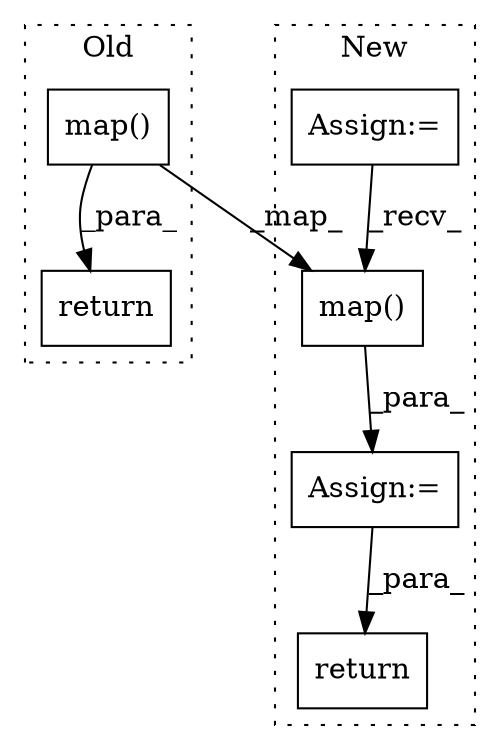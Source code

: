 digraph G {
subgraph cluster0 {
1 [label="map()" a="75" s="6872,6913" l="12,1" shape="box"];
4 [label="return" a="93" s="6865" l="7" shape="box"];
label = "Old";
style="dotted";
}
subgraph cluster1 {
2 [label="map()" a="75" s="6740,6772" l="12,1" shape="box"];
3 [label="Assign:=" a="68" s="6737" l="3" shape="box"];
5 [label="return" a="93" s="7060" l="7" shape="box"];
6 [label="Assign:=" a="68" s="6559" l="3" shape="box"];
label = "New";
style="dotted";
}
1 -> 2 [label="_map_"];
1 -> 4 [label="_para_"];
2 -> 3 [label="_para_"];
3 -> 5 [label="_para_"];
6 -> 2 [label="_recv_"];
}